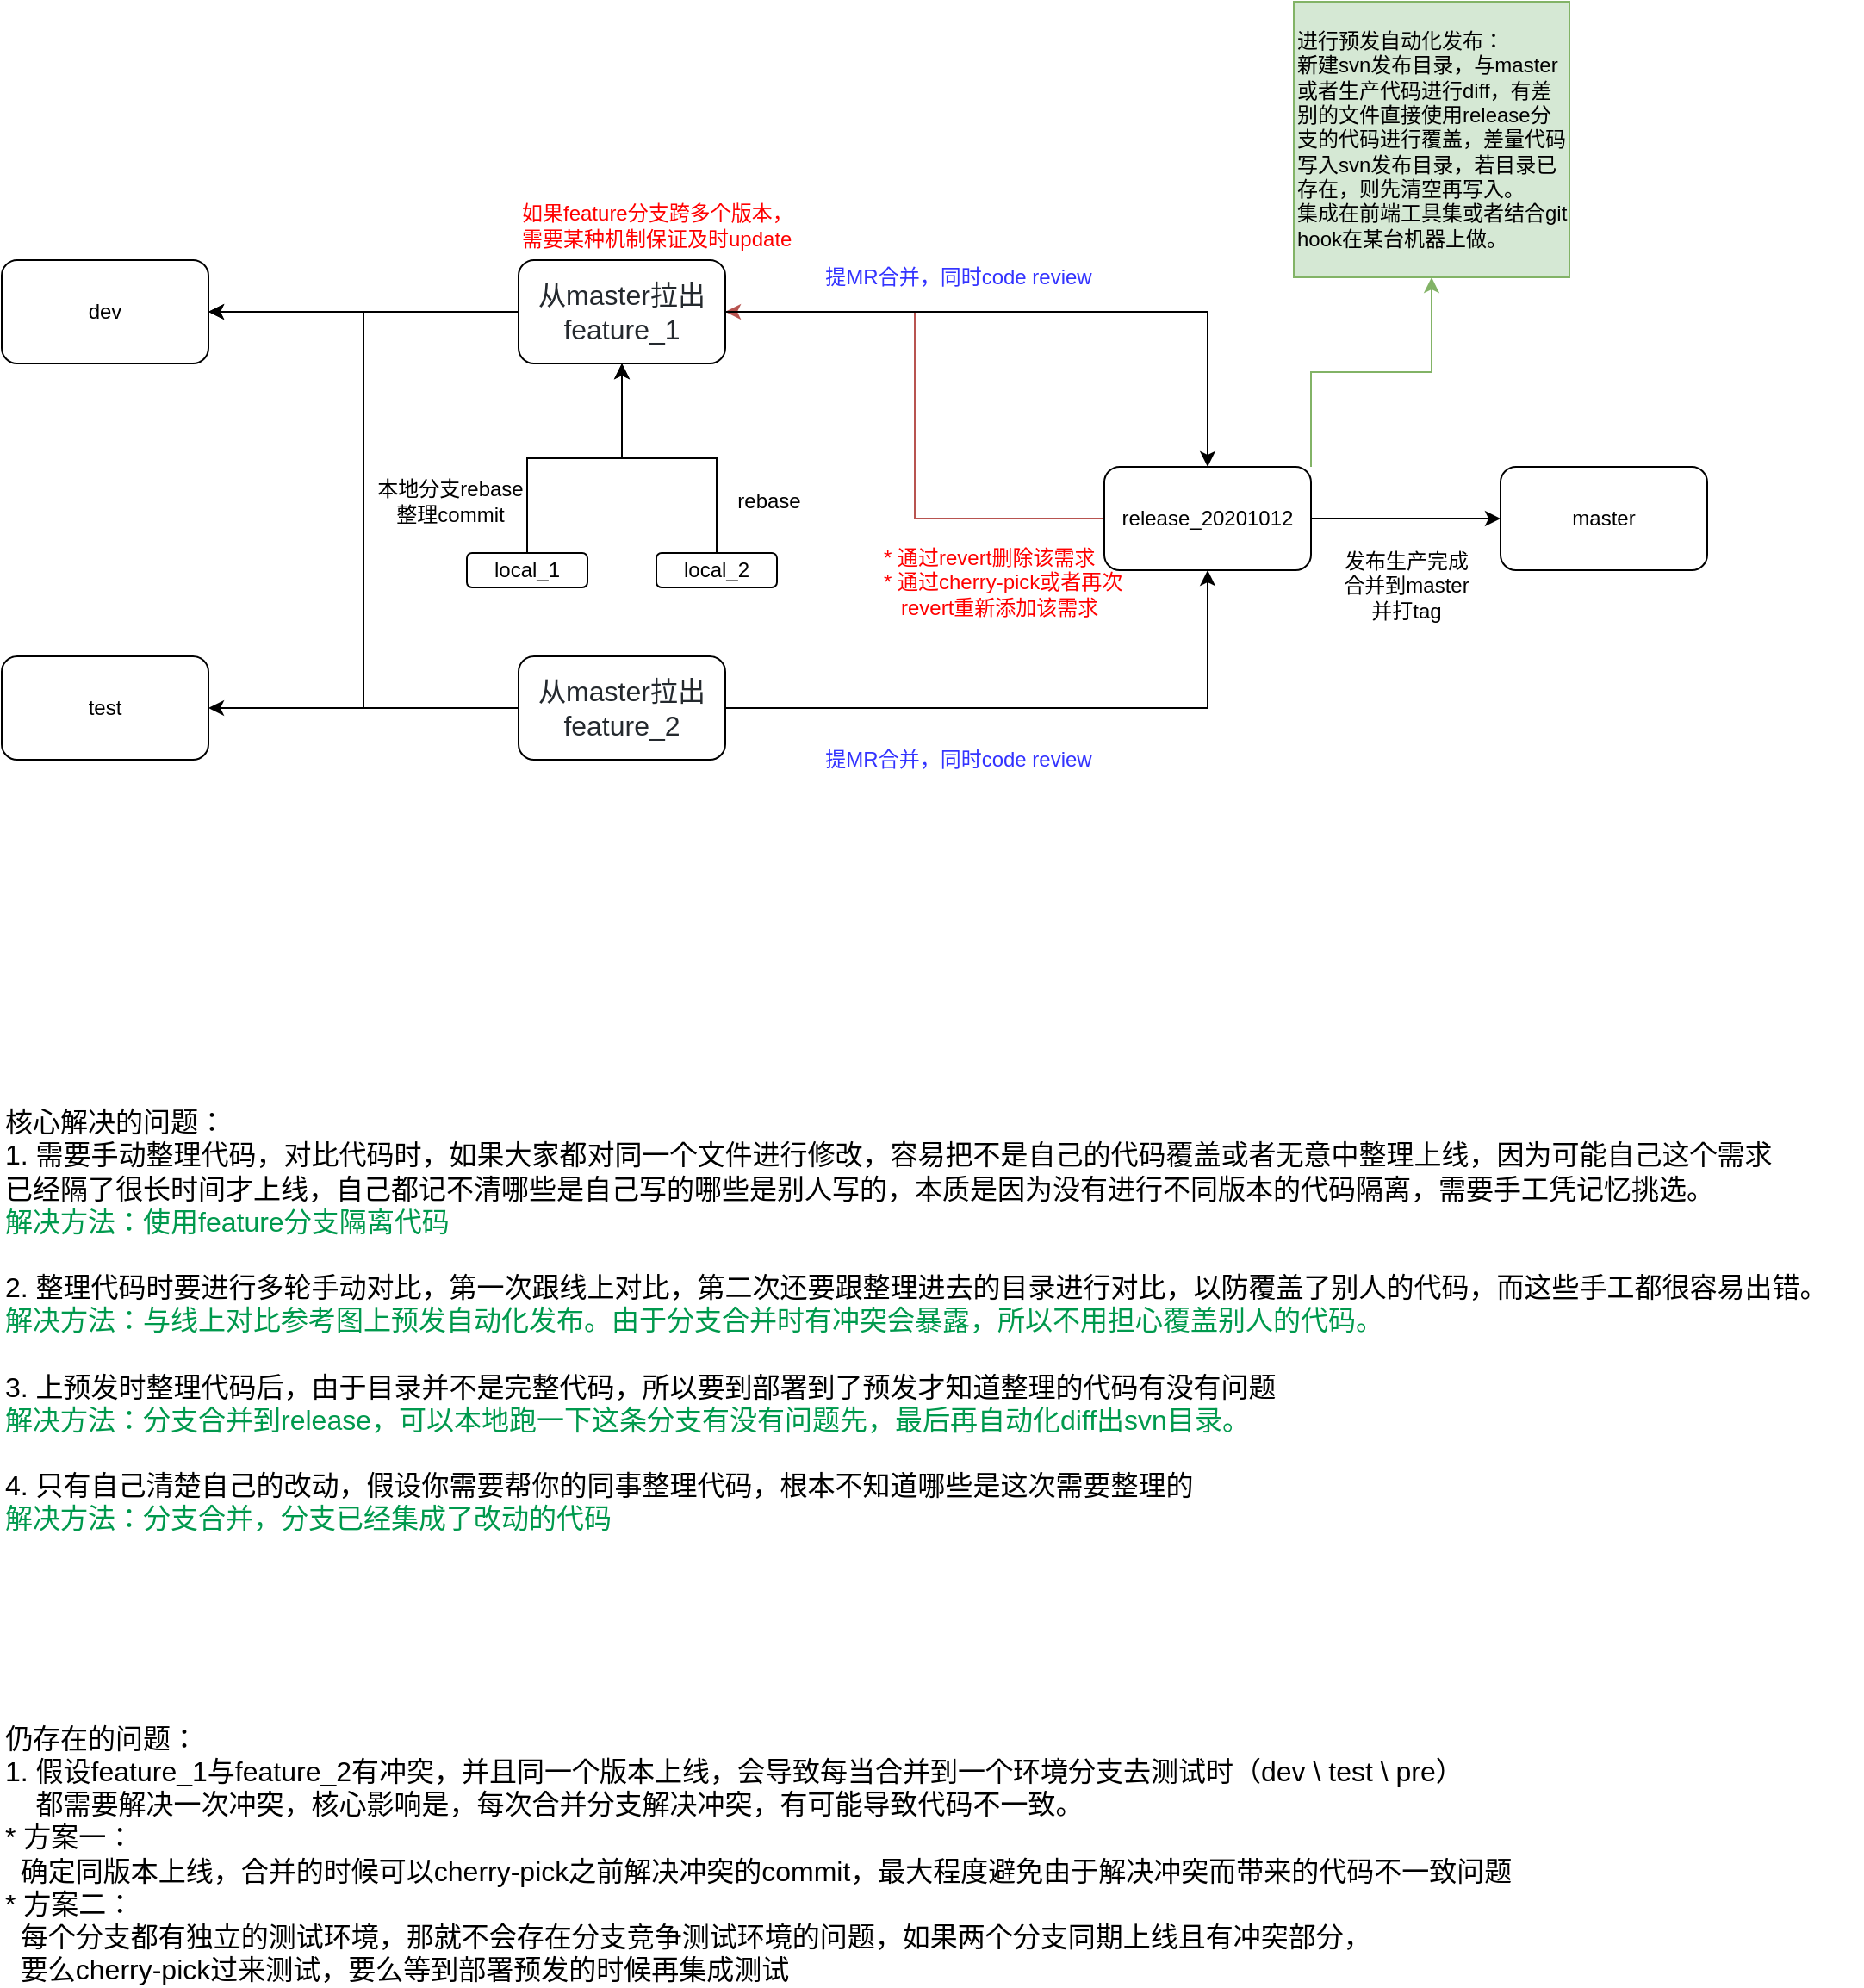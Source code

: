 <mxfile version="13.7.9" type="github"><diagram id="jeHmpw0TtRaYDynAjy10" name="Page-1"><mxGraphModel dx="1510" dy="741" grid="1" gridSize="10" guides="1" tooltips="1" connect="1" arrows="1" fold="1" page="1" pageScale="1" pageWidth="1169" pageHeight="1654" math="0" shadow="0"><root><mxCell id="0"/><mxCell id="1" parent="0"/><mxCell id="oKsZvAFN4aBbrpxNf6T7-8" value="master" style="rounded=1;whiteSpace=wrap;html=1;" vertex="1" parent="1"><mxGeometry x="950" y="400" width="120" height="60" as="geometry"/></mxCell><mxCell id="oKsZvAFN4aBbrpxNf6T7-28" style="edgeStyle=orthogonalEdgeStyle;rounded=0;orthogonalLoop=1;jettySize=auto;html=1;exitX=1;exitY=0.5;exitDx=0;exitDy=0;" edge="1" parent="1" source="oKsZvAFN4aBbrpxNf6T7-9"><mxGeometry relative="1" as="geometry"><mxPoint x="950" y="430" as="targetPoint"/></mxGeometry></mxCell><mxCell id="oKsZvAFN4aBbrpxNf6T7-30" style="edgeStyle=orthogonalEdgeStyle;rounded=0;orthogonalLoop=1;jettySize=auto;html=1;entryX=1;entryY=0.5;entryDx=0;entryDy=0;fillColor=#f8cecc;strokeColor=#b85450;" edge="1" parent="1" source="oKsZvAFN4aBbrpxNf6T7-9" target="oKsZvAFN4aBbrpxNf6T7-12"><mxGeometry relative="1" as="geometry"/></mxCell><mxCell id="oKsZvAFN4aBbrpxNf6T7-46" style="edgeStyle=orthogonalEdgeStyle;rounded=0;orthogonalLoop=1;jettySize=auto;html=1;exitX=1;exitY=0;exitDx=0;exitDy=0;fillColor=#d5e8d4;strokeColor=#82b366;" edge="1" parent="1" source="oKsZvAFN4aBbrpxNf6T7-9" target="oKsZvAFN4aBbrpxNf6T7-34"><mxGeometry relative="1" as="geometry"/></mxCell><mxCell id="oKsZvAFN4aBbrpxNf6T7-9" value="release_20201012" style="rounded=1;whiteSpace=wrap;html=1;" vertex="1" parent="1"><mxGeometry x="720" y="400" width="120" height="60" as="geometry"/></mxCell><mxCell id="oKsZvAFN4aBbrpxNf6T7-10" value="test" style="rounded=1;whiteSpace=wrap;html=1;" vertex="1" parent="1"><mxGeometry x="80" y="510" width="120" height="60" as="geometry"/></mxCell><mxCell id="oKsZvAFN4aBbrpxNf6T7-11" value="dev" style="rounded=1;whiteSpace=wrap;html=1;" vertex="1" parent="1"><mxGeometry x="80" y="280" width="120" height="60" as="geometry"/></mxCell><mxCell id="oKsZvAFN4aBbrpxNf6T7-20" style="edgeStyle=orthogonalEdgeStyle;rounded=0;orthogonalLoop=1;jettySize=auto;html=1;entryX=1;entryY=0.5;entryDx=0;entryDy=0;" edge="1" parent="1" source="oKsZvAFN4aBbrpxNf6T7-12" target="oKsZvAFN4aBbrpxNf6T7-11"><mxGeometry relative="1" as="geometry"/></mxCell><mxCell id="oKsZvAFN4aBbrpxNf6T7-24" style="edgeStyle=orthogonalEdgeStyle;rounded=0;orthogonalLoop=1;jettySize=auto;html=1;exitX=0;exitY=0.5;exitDx=0;exitDy=0;entryX=1;entryY=0.5;entryDx=0;entryDy=0;" edge="1" parent="1" source="oKsZvAFN4aBbrpxNf6T7-12" target="oKsZvAFN4aBbrpxNf6T7-10"><mxGeometry relative="1" as="geometry"/></mxCell><mxCell id="oKsZvAFN4aBbrpxNf6T7-25" style="edgeStyle=orthogonalEdgeStyle;rounded=0;orthogonalLoop=1;jettySize=auto;html=1;exitX=1;exitY=0.5;exitDx=0;exitDy=0;entryX=0.5;entryY=0;entryDx=0;entryDy=0;" edge="1" parent="1" source="oKsZvAFN4aBbrpxNf6T7-12" target="oKsZvAFN4aBbrpxNf6T7-9"><mxGeometry relative="1" as="geometry"><Array as="points"><mxPoint x="780" y="310"/></Array></mxGeometry></mxCell><mxCell id="oKsZvAFN4aBbrpxNf6T7-12" value="&lt;span style=&quot;color: rgb(36 , 41 , 46) ; font-family: , , &amp;#34;segoe ui&amp;#34; , &amp;#34;helvetica&amp;#34; , &amp;#34;arial&amp;#34; , sans-serif , &amp;#34;apple color emoji&amp;#34; , &amp;#34;segoe ui emoji&amp;#34; ; font-size: 16px ; text-align: left ; background-color: rgb(255 , 255 , 255)&quot;&gt;从master拉出feature_1&lt;/span&gt;" style="rounded=1;whiteSpace=wrap;html=1;" vertex="1" parent="1"><mxGeometry x="380" y="280" width="120" height="60" as="geometry"/></mxCell><mxCell id="oKsZvAFN4aBbrpxNf6T7-23" style="edgeStyle=orthogonalEdgeStyle;rounded=0;orthogonalLoop=1;jettySize=auto;html=1;exitX=0;exitY=0.5;exitDx=0;exitDy=0;entryX=1;entryY=0.5;entryDx=0;entryDy=0;" edge="1" parent="1" source="oKsZvAFN4aBbrpxNf6T7-13" target="oKsZvAFN4aBbrpxNf6T7-11"><mxGeometry relative="1" as="geometry"><mxPoint x="285" y="280" as="targetPoint"/></mxGeometry></mxCell><mxCell id="oKsZvAFN4aBbrpxNf6T7-27" style="edgeStyle=orthogonalEdgeStyle;rounded=0;orthogonalLoop=1;jettySize=auto;html=1;exitX=1;exitY=0.5;exitDx=0;exitDy=0;" edge="1" parent="1" source="oKsZvAFN4aBbrpxNf6T7-13" target="oKsZvAFN4aBbrpxNf6T7-9"><mxGeometry relative="1" as="geometry"/></mxCell><mxCell id="oKsZvAFN4aBbrpxNf6T7-13" value="&lt;span style=&quot;color: rgb(36 , 41 , 46) ; font-size: 16px ; text-align: left ; background-color: rgb(255 , 255 , 255)&quot;&gt;从master拉出&lt;/span&gt;&lt;span style=&quot;color: rgb(36 , 41 , 46) ; font-family: , , &amp;#34;segoe ui&amp;#34; , &amp;#34;helvetica&amp;#34; , &amp;#34;arial&amp;#34; , sans-serif , &amp;#34;apple color emoji&amp;#34; , &amp;#34;segoe ui emoji&amp;#34; ; font-size: 16px ; text-align: left ; background-color: rgb(255 , 255 , 255)&quot;&gt;feature_2&lt;/span&gt;" style="rounded=1;whiteSpace=wrap;html=1;" vertex="1" parent="1"><mxGeometry x="380" y="510" width="120" height="60" as="geometry"/></mxCell><mxCell id="oKsZvAFN4aBbrpxNf6T7-16" value="" style="edgeStyle=orthogonalEdgeStyle;rounded=0;orthogonalLoop=1;jettySize=auto;html=1;" edge="1" parent="1" source="oKsZvAFN4aBbrpxNf6T7-14" target="oKsZvAFN4aBbrpxNf6T7-12"><mxGeometry relative="1" as="geometry"/></mxCell><mxCell id="oKsZvAFN4aBbrpxNf6T7-14" value="local_1" style="rounded=1;whiteSpace=wrap;html=1;" vertex="1" parent="1"><mxGeometry x="350" y="450" width="70" height="20" as="geometry"/></mxCell><mxCell id="oKsZvAFN4aBbrpxNf6T7-17" value="" style="edgeStyle=orthogonalEdgeStyle;rounded=0;orthogonalLoop=1;jettySize=auto;html=1;" edge="1" parent="1" source="oKsZvAFN4aBbrpxNf6T7-15" target="oKsZvAFN4aBbrpxNf6T7-12"><mxGeometry relative="1" as="geometry"/></mxCell><mxCell id="oKsZvAFN4aBbrpxNf6T7-15" value="local_2" style="rounded=1;whiteSpace=wrap;html=1;" vertex="1" parent="1"><mxGeometry x="460" y="450" width="70" height="20" as="geometry"/></mxCell><mxCell id="oKsZvAFN4aBbrpxNf6T7-18" value="本地分支rebase&lt;br&gt;整理commit" style="text;html=1;align=center;verticalAlign=middle;resizable=0;points=[];autosize=1;" vertex="1" parent="1"><mxGeometry x="290" y="405" width="100" height="30" as="geometry"/></mxCell><mxCell id="oKsZvAFN4aBbrpxNf6T7-19" value="rebase" style="text;html=1;align=center;verticalAlign=middle;resizable=0;points=[];autosize=1;" vertex="1" parent="1"><mxGeometry x="500" y="410" width="50" height="20" as="geometry"/></mxCell><mxCell id="oKsZvAFN4aBbrpxNf6T7-31" value="&lt;font color=&quot;#ff0000&quot;&gt;* 通过&lt;span&gt;revert删除该需求&lt;br&gt;* 通过cherry-pick或者再次&lt;br&gt;&amp;nbsp; &amp;nbsp;revert重新添加该需求&lt;br&gt;&amp;nbsp;&lt;/span&gt;&lt;/font&gt;" style="text;html=1;align=left;verticalAlign=middle;resizable=0;points=[];autosize=1;" vertex="1" parent="1"><mxGeometry x="590" y="444" width="150" height="60" as="geometry"/></mxCell><mxCell id="oKsZvAFN4aBbrpxNf6T7-32" value="&lt;font color=&quot;#3333ff&quot;&gt;提MR合并，同时code review&lt;/font&gt;" style="text;html=1;align=center;verticalAlign=middle;resizable=0;points=[];autosize=1;" vertex="1" parent="1"><mxGeometry x="550" y="280" width="170" height="20" as="geometry"/></mxCell><mxCell id="oKsZvAFN4aBbrpxNf6T7-33" value="&lt;font color=&quot;#3333ff&quot;&gt;提MR合并，同时code review&lt;/font&gt;" style="text;html=1;align=center;verticalAlign=middle;resizable=0;points=[];autosize=1;" vertex="1" parent="1"><mxGeometry x="550" y="560" width="170" height="20" as="geometry"/></mxCell><mxCell id="oKsZvAFN4aBbrpxNf6T7-34" value="进行预发自动化发布：&lt;br&gt;新建svn发布目录，与master或者生产代码进行diff，有差别的文件直接使用release分支的代码进行覆盖，差量代码写入svn发布目录，若目录已存在，则先清空再写入。&lt;br&gt;集成在前端工具集或者结合git hook在某台机器上做。" style="whiteSpace=wrap;html=1;aspect=fixed;align=left;fillColor=#d5e8d4;strokeColor=#82b366;" vertex="1" parent="1"><mxGeometry x="830" y="130" width="160" height="160" as="geometry"/></mxCell><mxCell id="oKsZvAFN4aBbrpxNf6T7-36" value="发布生产完成&lt;br&gt;合并到master&lt;br&gt;并打tag" style="text;html=1;align=center;verticalAlign=middle;resizable=0;points=[];autosize=1;" vertex="1" parent="1"><mxGeometry x="850" y="444" width="90" height="50" as="geometry"/></mxCell><mxCell id="oKsZvAFN4aBbrpxNf6T7-41" value="&lt;font style=&quot;font-size: 16px&quot;&gt;仍存在的问题：&lt;br&gt;1. 假设feature_1与feature_2有冲突，并且同一个版本上线，会导致每当合并到一个环境分支去测试时（dev \ test \ pre）&lt;br&gt;&amp;nbsp; &amp;nbsp; 都需要解决一次冲突，核心影响是，每次合并分支解决冲突，有可能导致代码不一致。&lt;br&gt;* 方案一：&lt;br&gt;&amp;nbsp; 确定同版本上线，合并的时候可以cherry-pick之前解决冲突的commit，最大程度避免由于解决冲突而带来的代码不一致问题&lt;br&gt;* 方案二：&lt;br&gt;&amp;nbsp; 每个分支都有独立的测试环境，那就不会存在分支竞争测试环境的问题，如果两个分支同期上线且有冲突部分，&lt;br&gt;&amp;nbsp; 要么cherry-pick过来测试，要么等到部署预发的时候再集成测试&lt;/font&gt;" style="text;html=1;align=left;verticalAlign=middle;resizable=0;points=[];autosize=1;" vertex="1" parent="1"><mxGeometry x="80" y="1140" width="890" height="130" as="geometry"/></mxCell><mxCell id="oKsZvAFN4aBbrpxNf6T7-42" value="&lt;font style=&quot;font-size: 16px&quot;&gt;核心解决的问题：&lt;br&gt;1.&amp;nbsp;需要手动整理代码，对比代码时，如果大家都对同一个文件进行修改，容易把不是自己的代码覆盖或者无意中整理上线，因为可能自己这个需求&lt;br&gt;已经隔了很长时间才上线，&lt;span&gt;自己都记不清哪些是自己写的哪些是别人写的，本质是因为没有进行不同版本的代码隔离，需要手工凭记忆挑选。&amp;nbsp;&lt;/span&gt;&lt;br&gt;&lt;/font&gt;&lt;div style=&quot;font-size: 16px&quot;&gt;&lt;font style=&quot;font-size: 16px&quot;&gt;&lt;font color=&quot;#00994d&quot; style=&quot;font-size: 16px&quot;&gt;解决方法：使用feature分支隔离代码&lt;/font&gt;&lt;br&gt;&lt;br&gt;&lt;/font&gt;&lt;/div&gt;&lt;div style=&quot;font-size: 16px&quot;&gt;&lt;font style=&quot;font-size: 16px&quot;&gt;2.&amp;nbsp;&lt;span&gt;整理代码时要进行多轮手动对比，第一次跟线上对比，第二次还要跟整理进去的目录进行对比，以防覆盖了别人的代码，而这些手工都很容易出错。&amp;nbsp;&lt;br&gt;&lt;/span&gt;&lt;span style=&quot;color: rgb(0 , 153 , 77)&quot;&gt;解决方法：与线上对比参考图上预发自动化发布。由于分支合并时有冲突会暴露，所以不用担心覆盖别人的代码。&lt;/span&gt;&lt;span&gt;&lt;br&gt;&lt;/span&gt;&lt;/font&gt;&lt;/div&gt;&lt;div style=&quot;font-size: 16px&quot;&gt;&lt;span style=&quot;color: rgb(0 , 153 , 77)&quot;&gt;&lt;font style=&quot;font-size: 16px&quot;&gt;&lt;br&gt;&lt;/font&gt;&lt;/span&gt;&lt;/div&gt;&lt;div style=&quot;font-size: 16px&quot;&gt;&lt;font style=&quot;font-size: 16px&quot;&gt;3.&amp;nbsp;&lt;span&gt;上预发时整理代码后，由于目录并不是完整代码，所以要到部署到了预发才知道整理的代码有没有问题&lt;/span&gt;&lt;/font&gt;&lt;/div&gt;&lt;div style=&quot;font-size: 16px&quot;&gt;&lt;font color=&quot;#00994d&quot; style=&quot;font-size: 16px&quot;&gt;&lt;span&gt;解决方法：&lt;/span&gt;&lt;span&gt;分支合并到release，可以本地跑一下这条分支有没有问题先，最后再自动化diff出svn目录。&lt;/span&gt;&lt;/font&gt;&lt;/div&gt;&lt;div style=&quot;font-size: 16px&quot;&gt;&lt;span&gt;&lt;font style=&quot;font-size: 16px&quot;&gt;&lt;br&gt;&lt;/font&gt;&lt;/span&gt;&lt;/div&gt;&lt;div style=&quot;font-size: 16px&quot;&gt;&lt;font style=&quot;font-size: 16px&quot;&gt;&lt;span&gt;4.&amp;nbsp;&lt;/span&gt;&lt;span&gt;只有自己清楚自己的改动，假设你需要帮你的同事整理代码，根本不知道哪些是这次需要整理的&amp;nbsp;&lt;/span&gt;&lt;/font&gt;&lt;/div&gt;&lt;div style=&quot;font-size: 16px&quot;&gt;&lt;font style=&quot;font-size: 16px&quot;&gt;&lt;span&gt;&lt;font color=&quot;#00994d&quot; style=&quot;font-size: 16px&quot;&gt;解决方法：分支合并，分支已经集成了改动的代码&lt;/font&gt;&lt;br&gt;&lt;/span&gt;&lt;span&gt;&amp;nbsp;&lt;/span&gt;&lt;/font&gt;&lt;/div&gt;" style="text;html=1;align=left;verticalAlign=middle;resizable=0;points=[];autosize=1;" vertex="1" parent="1"><mxGeometry x="80" y="805" width="1080" height="200" as="geometry"/></mxCell><mxCell id="oKsZvAFN4aBbrpxNf6T7-44" value="&lt;font color=&quot;#ff0000&quot;&gt;如果feature分支跨多个版本，&lt;br&gt;需要某种机制保证及时update&lt;/font&gt;" style="text;html=1;align=left;verticalAlign=middle;resizable=0;points=[];autosize=1;" vertex="1" parent="1"><mxGeometry x="380" y="245" width="170" height="30" as="geometry"/></mxCell></root></mxGraphModel></diagram></mxfile>